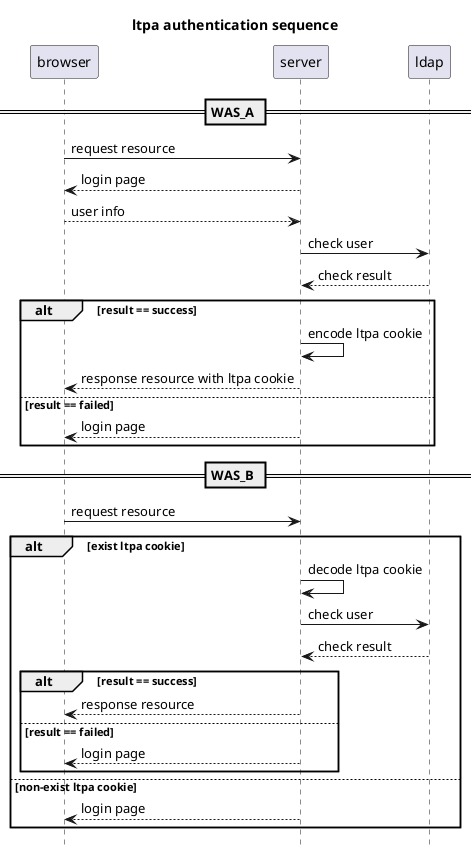 @startuml
'style
title ltpa authentication sequence
hide footbox

== WAS_A ==
browser -> server:  request resource
server --> browser: login page
browser --> server: user info
server -> ldap: check user
ldap --> server: check result
alt result == success
    server -> server:  encode ltpa cookie
    browser <-- server: response resource with ltpa cookie
else result == failed
    server --> browser: login page
end

== WAS_B ==
browser -> server:  request resource

alt exist ltpa cookie
    server -> server:  decode ltpa cookie
    server -> ldap: check user
    ldap --> server: check result
    alt result == success
        browser <-- server: response resource
    else result == failed
        server --> browser: login page
    end
else non-exist ltpa cookie
    server --> browser: login page
end

@enduml